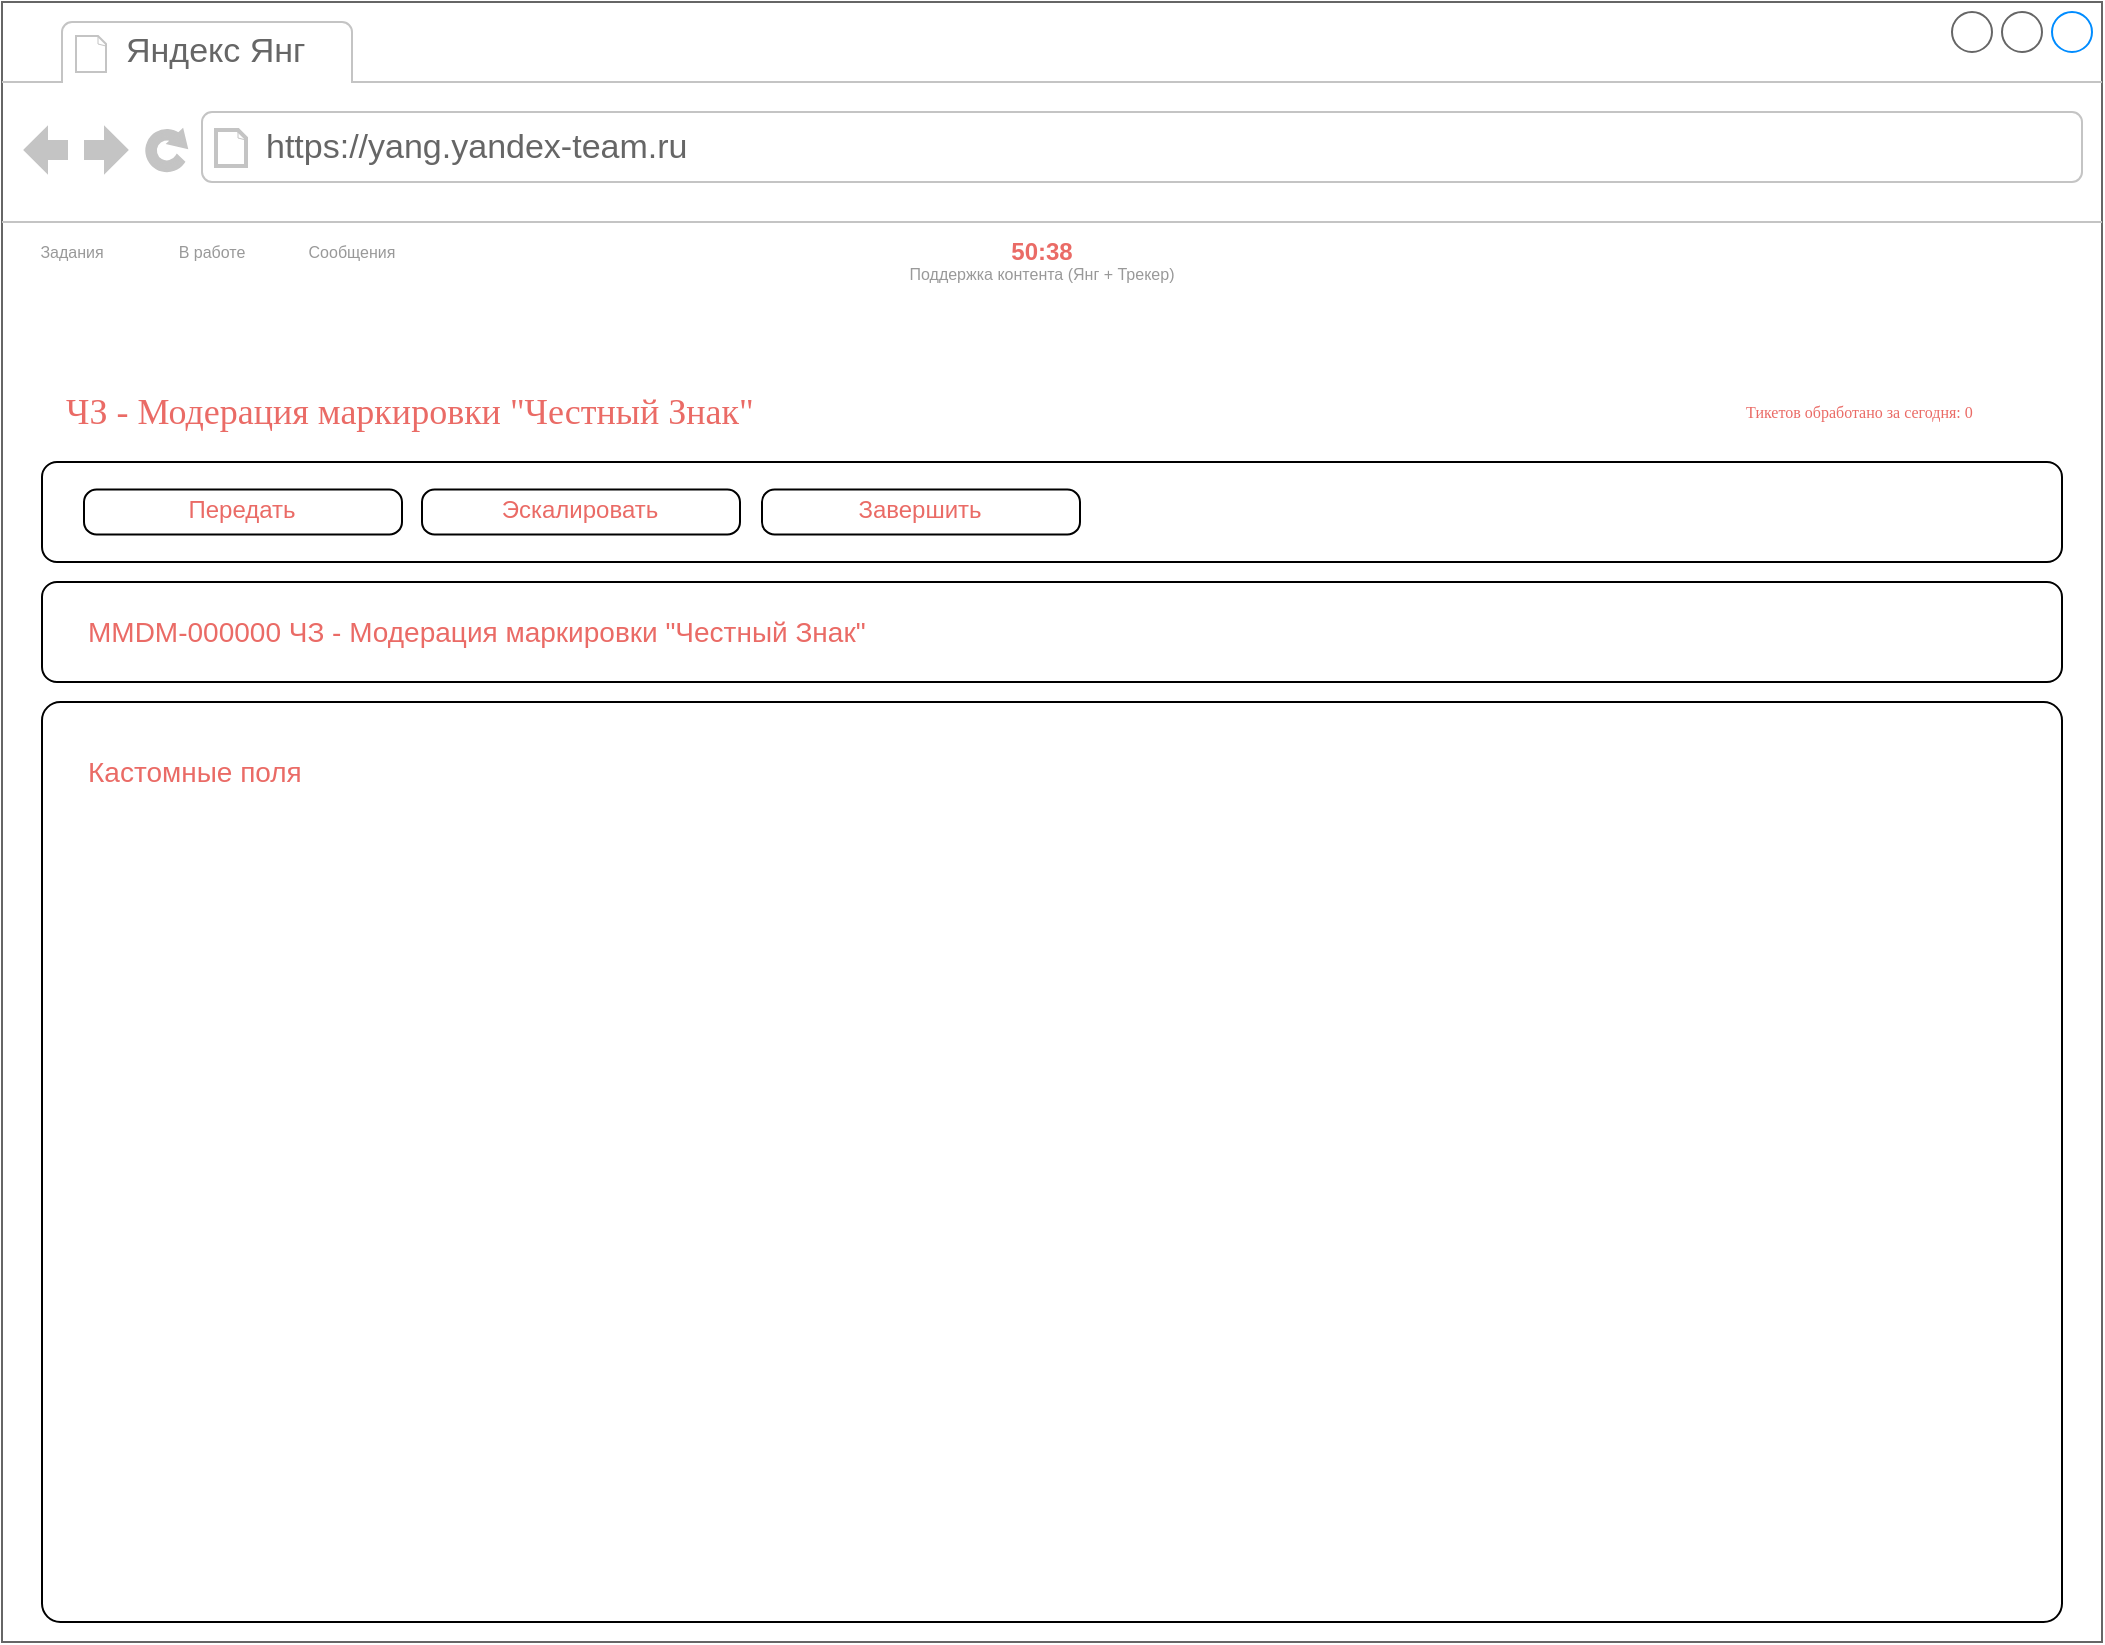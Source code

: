 <mxfile version="25.0.3">
  <diagram name="Page-1" id="2cc2dc42-3aac-f2a9-1cec-7a8b7cbee084">
    <mxGraphModel dx="1551" dy="839" grid="1" gridSize="10" guides="1" tooltips="1" connect="1" arrows="1" fold="1" page="1" pageScale="1" pageWidth="1100" pageHeight="850" background="#ffffff" math="0" shadow="0">
      <root>
        <mxCell id="0" />
        <mxCell id="1" parent="0" />
        <mxCell id="7026571954dc6520-1" value="" style="strokeWidth=1;shadow=0;dashed=0;align=center;html=1;shape=mxgraph.mockup.containers.browserWindow;rSize=0;strokeColor=#666666;mainText=,;recursiveResize=0;rounded=0;labelBackgroundColor=none;fontFamily=Verdana;fontSize=12" parent="1" vertex="1">
          <mxGeometry x="29" y="20" width="1050" height="820" as="geometry" />
        </mxCell>
        <mxCell id="7026571954dc6520-2" value="Яндекс Янг" style="strokeWidth=1;shadow=0;dashed=0;align=center;html=1;shape=mxgraph.mockup.containers.anchor;fontSize=17;fontColor=#666666;align=left;" parent="7026571954dc6520-1" vertex="1">
          <mxGeometry x="60" y="12" width="110" height="26" as="geometry" />
        </mxCell>
        <mxCell id="7026571954dc6520-3" value="https://yang.yandex-team.ru" style="strokeWidth=1;shadow=0;dashed=0;align=center;html=1;shape=mxgraph.mockup.containers.anchor;rSize=0;fontSize=17;fontColor=#666666;align=left;" parent="7026571954dc6520-1" vertex="1">
          <mxGeometry x="130" y="60" width="250" height="26" as="geometry" />
        </mxCell>
        <mxCell id="7026571954dc6520-4" value="&lt;font style=&quot;font-size: 18px;&quot;&gt;ЧЗ - Модерация маркировки &quot;Честный Знак&quot;&lt;br&gt;&lt;/font&gt;" style="text;html=1;points=[];align=left;verticalAlign=top;spacingTop=-4;fontSize=30;fontFamily=Verdana;fontColor=#EA6B66;" parent="7026571954dc6520-1" vertex="1">
          <mxGeometry x="30" y="180" width="420" height="50" as="geometry" />
        </mxCell>
        <mxCell id="7026571954dc6520-11" value="Тикетов обработано за сегодня: 0" style="text;html=1;points=[];align=left;verticalAlign=top;spacingTop=-4;fontSize=8;fontFamily=Verdana;whiteSpace=wrap;fontColor=#EA6B66;" parent="7026571954dc6520-1" vertex="1">
          <mxGeometry x="870" y="197.5" width="170" height="15" as="geometry" />
        </mxCell>
        <mxCell id="TLFT4dumJQ2oOuWDpeYR-1" value="Задания" style="text;html=1;align=center;verticalAlign=middle;whiteSpace=wrap;rounded=0;fontColor=#999999;fontSize=8;" parent="7026571954dc6520-1" vertex="1">
          <mxGeometry y="110" width="70" height="30" as="geometry" />
        </mxCell>
        <mxCell id="TLFT4dumJQ2oOuWDpeYR-52" value="В работе" style="text;html=1;align=center;verticalAlign=middle;whiteSpace=wrap;rounded=0;fontColor=#999999;fontSize=8;" parent="7026571954dc6520-1" vertex="1">
          <mxGeometry x="70" y="110" width="70" height="30" as="geometry" />
        </mxCell>
        <mxCell id="TLFT4dumJQ2oOuWDpeYR-53" value="Сообщения" style="text;html=1;align=center;verticalAlign=middle;whiteSpace=wrap;rounded=0;fontColor=#999999;fontSize=8;" parent="7026571954dc6520-1" vertex="1">
          <mxGeometry x="140" y="110" width="70" height="30" as="geometry" />
        </mxCell>
        <mxCell id="TLFT4dumJQ2oOuWDpeYR-54" value="50:38" style="text;html=1;align=center;verticalAlign=middle;whiteSpace=wrap;rounded=0;fontStyle=1;fontColor=#EA6B66;" parent="7026571954dc6520-1" vertex="1">
          <mxGeometry x="490" y="110" width="60" height="30" as="geometry" />
        </mxCell>
        <mxCell id="TLFT4dumJQ2oOuWDpeYR-55" value="&lt;font color=&quot;#999999&quot; style=&quot;font-size: 8px;&quot;&gt;Поддержка контента (Янг + Трекер)&lt;/font&gt;" style="text;html=1;align=center;verticalAlign=middle;whiteSpace=wrap;rounded=0;" parent="7026571954dc6520-1" vertex="1">
          <mxGeometry x="410" y="120" width="220" height="30" as="geometry" />
        </mxCell>
        <mxCell id="tMn4PlatXZS9xMkexgPD-1" value="" style="rounded=1;whiteSpace=wrap;html=1;" vertex="1" parent="7026571954dc6520-1">
          <mxGeometry x="20" y="230" width="1010" height="50" as="geometry" />
        </mxCell>
        <mxCell id="tMn4PlatXZS9xMkexgPD-5" value="" style="group;verticalAlign=middle;" vertex="1" connectable="0" parent="7026571954dc6520-1">
          <mxGeometry x="41" y="243.75" width="159" height="22.5" as="geometry" />
        </mxCell>
        <mxCell id="tMn4PlatXZS9xMkexgPD-3" value="" style="rounded=1;whiteSpace=wrap;html=1;arcSize=28;" vertex="1" parent="tMn4PlatXZS9xMkexgPD-5">
          <mxGeometry width="159" height="22.5" as="geometry" />
        </mxCell>
        <mxCell id="tMn4PlatXZS9xMkexgPD-4" value="Передать" style="text;html=1;align=center;verticalAlign=middle;whiteSpace=wrap;rounded=0;fontColor=#EA6B66;" vertex="1" parent="tMn4PlatXZS9xMkexgPD-5">
          <mxGeometry x="9" y="1.25" width="140" height="18.75" as="geometry" />
        </mxCell>
        <mxCell id="tMn4PlatXZS9xMkexgPD-12" value="" style="group;verticalAlign=middle;" vertex="1" connectable="0" parent="7026571954dc6520-1">
          <mxGeometry x="210" y="243.75" width="159" height="22.5" as="geometry" />
        </mxCell>
        <mxCell id="tMn4PlatXZS9xMkexgPD-13" value="" style="rounded=1;whiteSpace=wrap;html=1;arcSize=28;" vertex="1" parent="tMn4PlatXZS9xMkexgPD-12">
          <mxGeometry width="159" height="22.5" as="geometry" />
        </mxCell>
        <mxCell id="tMn4PlatXZS9xMkexgPD-14" value="Эскалировать" style="text;html=1;align=center;verticalAlign=middle;whiteSpace=wrap;rounded=0;fontColor=#EA6B66;" vertex="1" parent="tMn4PlatXZS9xMkexgPD-12">
          <mxGeometry x="9" y="1.25" width="140" height="18.75" as="geometry" />
        </mxCell>
        <mxCell id="tMn4PlatXZS9xMkexgPD-15" value="" style="group;verticalAlign=middle;" vertex="1" connectable="0" parent="7026571954dc6520-1">
          <mxGeometry x="380" y="243.75" width="159" height="22.5" as="geometry" />
        </mxCell>
        <mxCell id="tMn4PlatXZS9xMkexgPD-16" value="" style="rounded=1;whiteSpace=wrap;html=1;arcSize=28;" vertex="1" parent="tMn4PlatXZS9xMkexgPD-15">
          <mxGeometry width="159" height="22.5" as="geometry" />
        </mxCell>
        <mxCell id="tMn4PlatXZS9xMkexgPD-17" value="Завершить" style="text;html=1;align=center;verticalAlign=middle;whiteSpace=wrap;rounded=0;fontColor=#EA6B66;" vertex="1" parent="tMn4PlatXZS9xMkexgPD-15">
          <mxGeometry x="9" y="1.25" width="140" height="18.75" as="geometry" />
        </mxCell>
        <mxCell id="tMn4PlatXZS9xMkexgPD-50" value="" style="rounded=1;whiteSpace=wrap;html=1;arcSize=2;" vertex="1" parent="7026571954dc6520-1">
          <mxGeometry x="20" y="350" width="1010" height="460" as="geometry" />
        </mxCell>
        <mxCell id="tMn4PlatXZS9xMkexgPD-52" value="Кастомные поля" style="text;html=1;align=left;verticalAlign=top;whiteSpace=wrap;rounded=0;fontSize=14;fontColor=#EA6B66;" vertex="1" parent="7026571954dc6520-1">
          <mxGeometry x="41" y="370" width="500" height="30" as="geometry" />
        </mxCell>
        <mxCell id="tMn4PlatXZS9xMkexgPD-18" value="" style="rounded=1;whiteSpace=wrap;html=1;" vertex="1" parent="1">
          <mxGeometry x="49" y="310" width="1010" height="50" as="geometry" />
        </mxCell>
        <mxCell id="tMn4PlatXZS9xMkexgPD-49" value="&lt;div align=&quot;left&quot;&gt;MMDM-000000 ЧЗ - Модерация маркировки &quot;Честный Знак&quot;&lt;br&gt;&lt;/div&gt;" style="text;html=1;align=left;verticalAlign=top;whiteSpace=wrap;rounded=0;fontSize=14;fontColor=#EA6B66;" vertex="1" parent="1">
          <mxGeometry x="70" y="320" width="500" height="30" as="geometry" />
        </mxCell>
      </root>
    </mxGraphModel>
  </diagram>
</mxfile>
